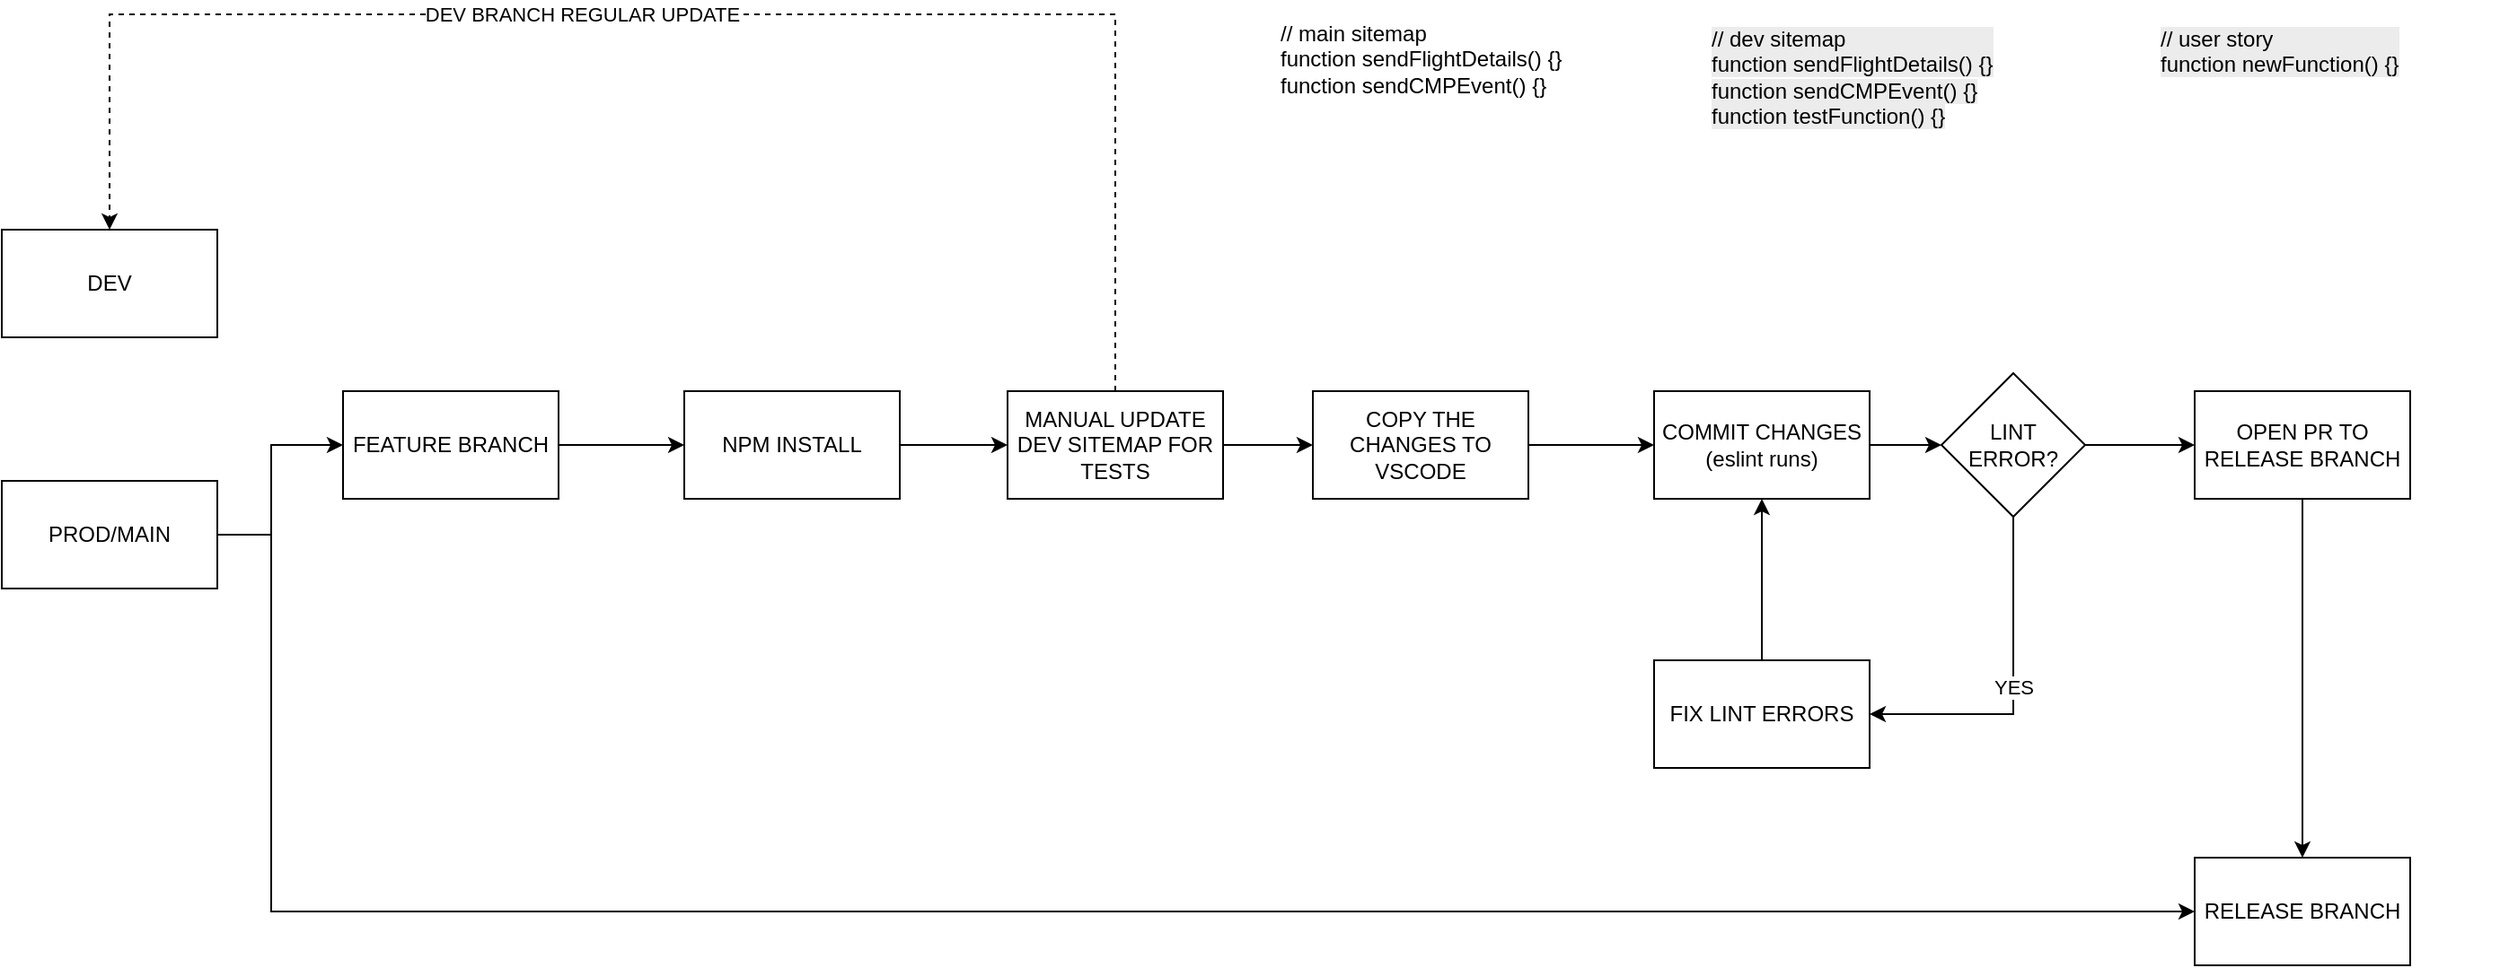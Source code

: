 <mxfile version="27.1.6">
  <diagram name="Page-1" id="CInHX2HHdjlW0_jvGl4y">
    <mxGraphModel dx="2463" dy="998" grid="1" gridSize="10" guides="1" tooltips="1" connect="1" arrows="1" fold="1" page="1" pageScale="1" pageWidth="827" pageHeight="1169" math="0" shadow="0">
      <root>
        <mxCell id="0" />
        <mxCell id="1" parent="0" />
        <mxCell id="9b5qS1_Qkax_UdxktYY2-1" value="DEV" style="rounded=0;whiteSpace=wrap;html=1;" vertex="1" parent="1">
          <mxGeometry x="-100" y="420" width="120" height="60" as="geometry" />
        </mxCell>
        <mxCell id="9b5qS1_Qkax_UdxktYY2-4" style="edgeStyle=orthogonalEdgeStyle;rounded=0;orthogonalLoop=1;jettySize=auto;html=1;" edge="1" parent="1" source="9b5qS1_Qkax_UdxktYY2-2" target="9b5qS1_Qkax_UdxktYY2-3">
          <mxGeometry relative="1" as="geometry">
            <Array as="points">
              <mxPoint x="50" y="590" />
              <mxPoint x="50" y="540" />
            </Array>
          </mxGeometry>
        </mxCell>
        <mxCell id="9b5qS1_Qkax_UdxktYY2-23" style="edgeStyle=orthogonalEdgeStyle;rounded=0;orthogonalLoop=1;jettySize=auto;html=1;entryX=0;entryY=0.5;entryDx=0;entryDy=0;" edge="1" parent="1" source="9b5qS1_Qkax_UdxktYY2-2" target="9b5qS1_Qkax_UdxktYY2-22">
          <mxGeometry relative="1" as="geometry">
            <Array as="points">
              <mxPoint x="50" y="590" />
              <mxPoint x="50" y="800" />
            </Array>
          </mxGeometry>
        </mxCell>
        <mxCell id="9b5qS1_Qkax_UdxktYY2-2" value="PROD/MAIN" style="rounded=0;whiteSpace=wrap;html=1;" vertex="1" parent="1">
          <mxGeometry x="-100" y="560" width="120" height="60" as="geometry" />
        </mxCell>
        <mxCell id="9b5qS1_Qkax_UdxktYY2-6" style="edgeStyle=orthogonalEdgeStyle;rounded=0;orthogonalLoop=1;jettySize=auto;html=1;entryX=0;entryY=0.5;entryDx=0;entryDy=0;" edge="1" parent="1" source="9b5qS1_Qkax_UdxktYY2-3" target="9b5qS1_Qkax_UdxktYY2-5">
          <mxGeometry relative="1" as="geometry" />
        </mxCell>
        <mxCell id="9b5qS1_Qkax_UdxktYY2-3" value="FEATURE BRANCH" style="rounded=0;whiteSpace=wrap;html=1;" vertex="1" parent="1">
          <mxGeometry x="90" y="510" width="120" height="60" as="geometry" />
        </mxCell>
        <mxCell id="9b5qS1_Qkax_UdxktYY2-8" style="edgeStyle=orthogonalEdgeStyle;rounded=0;orthogonalLoop=1;jettySize=auto;html=1;entryX=0;entryY=0.5;entryDx=0;entryDy=0;" edge="1" parent="1" source="9b5qS1_Qkax_UdxktYY2-5" target="9b5qS1_Qkax_UdxktYY2-9">
          <mxGeometry relative="1" as="geometry">
            <mxPoint x="470" y="540" as="targetPoint" />
          </mxGeometry>
        </mxCell>
        <mxCell id="9b5qS1_Qkax_UdxktYY2-5" value="NPM INSTALL" style="rounded=0;whiteSpace=wrap;html=1;" vertex="1" parent="1">
          <mxGeometry x="280" y="510" width="120" height="60" as="geometry" />
        </mxCell>
        <mxCell id="9b5qS1_Qkax_UdxktYY2-12" style="edgeStyle=orthogonalEdgeStyle;rounded=0;orthogonalLoop=1;jettySize=auto;html=1;entryX=0;entryY=0.5;entryDx=0;entryDy=0;" edge="1" parent="1" source="9b5qS1_Qkax_UdxktYY2-7" target="9b5qS1_Qkax_UdxktYY2-11">
          <mxGeometry relative="1" as="geometry" />
        </mxCell>
        <mxCell id="9b5qS1_Qkax_UdxktYY2-7" value="COPY THE CHANGES TO VSCODE" style="rounded=0;whiteSpace=wrap;html=1;" vertex="1" parent="1">
          <mxGeometry x="630" y="510" width="120" height="60" as="geometry" />
        </mxCell>
        <mxCell id="9b5qS1_Qkax_UdxktYY2-26" value="DEV BRANCH REGULAR UPDATE" style="edgeStyle=orthogonalEdgeStyle;rounded=0;orthogonalLoop=1;jettySize=auto;html=1;entryX=0.5;entryY=0;entryDx=0;entryDy=0;exitX=0.5;exitY=0;exitDx=0;exitDy=0;dashed=1;" edge="1" parent="1" source="9b5qS1_Qkax_UdxktYY2-9" target="9b5qS1_Qkax_UdxktYY2-1">
          <mxGeometry x="0.14" relative="1" as="geometry">
            <Array as="points">
              <mxPoint x="520" y="300" />
              <mxPoint x="-40" y="300" />
            </Array>
            <mxPoint as="offset" />
          </mxGeometry>
        </mxCell>
        <mxCell id="9b5qS1_Qkax_UdxktYY2-31" style="edgeStyle=orthogonalEdgeStyle;rounded=0;orthogonalLoop=1;jettySize=auto;html=1;entryX=0;entryY=0.5;entryDx=0;entryDy=0;" edge="1" parent="1" source="9b5qS1_Qkax_UdxktYY2-9" target="9b5qS1_Qkax_UdxktYY2-7">
          <mxGeometry relative="1" as="geometry" />
        </mxCell>
        <mxCell id="9b5qS1_Qkax_UdxktYY2-9" value="MANUAL UPDATE DEV SITEMAP FOR TESTS" style="rounded=0;whiteSpace=wrap;html=1;" vertex="1" parent="1">
          <mxGeometry x="460" y="510" width="120" height="60" as="geometry" />
        </mxCell>
        <mxCell id="9b5qS1_Qkax_UdxktYY2-18" style="edgeStyle=orthogonalEdgeStyle;rounded=0;orthogonalLoop=1;jettySize=auto;html=1;entryX=0;entryY=0.5;entryDx=0;entryDy=0;" edge="1" parent="1" source="9b5qS1_Qkax_UdxktYY2-11" target="9b5qS1_Qkax_UdxktYY2-16">
          <mxGeometry relative="1" as="geometry" />
        </mxCell>
        <mxCell id="9b5qS1_Qkax_UdxktYY2-11" value="COMMIT CHANGES&lt;br&gt;(eslint runs)" style="rounded=0;whiteSpace=wrap;html=1;" vertex="1" parent="1">
          <mxGeometry x="820" y="510" width="120" height="60" as="geometry" />
        </mxCell>
        <mxCell id="9b5qS1_Qkax_UdxktYY2-19" style="edgeStyle=orthogonalEdgeStyle;rounded=0;orthogonalLoop=1;jettySize=auto;html=1;entryX=0.5;entryY=1;entryDx=0;entryDy=0;" edge="1" parent="1" source="9b5qS1_Qkax_UdxktYY2-13" target="9b5qS1_Qkax_UdxktYY2-11">
          <mxGeometry relative="1" as="geometry" />
        </mxCell>
        <mxCell id="9b5qS1_Qkax_UdxktYY2-13" value="FIX LINT ERRORS" style="rounded=0;whiteSpace=wrap;html=1;" vertex="1" parent="1">
          <mxGeometry x="820" y="660" width="120" height="60" as="geometry" />
        </mxCell>
        <mxCell id="9b5qS1_Qkax_UdxktYY2-17" value="YES" style="edgeStyle=orthogonalEdgeStyle;rounded=0;orthogonalLoop=1;jettySize=auto;html=1;entryX=1;entryY=0.5;entryDx=0;entryDy=0;exitX=0.5;exitY=1;exitDx=0;exitDy=0;" edge="1" parent="1" source="9b5qS1_Qkax_UdxktYY2-16" target="9b5qS1_Qkax_UdxktYY2-13">
          <mxGeometry relative="1" as="geometry" />
        </mxCell>
        <mxCell id="9b5qS1_Qkax_UdxktYY2-21" style="edgeStyle=orthogonalEdgeStyle;rounded=0;orthogonalLoop=1;jettySize=auto;html=1;" edge="1" parent="1" source="9b5qS1_Qkax_UdxktYY2-16" target="9b5qS1_Qkax_UdxktYY2-20">
          <mxGeometry relative="1" as="geometry" />
        </mxCell>
        <mxCell id="9b5qS1_Qkax_UdxktYY2-16" value="LINT ERROR?" style="rhombus;whiteSpace=wrap;html=1;" vertex="1" parent="1">
          <mxGeometry x="980" y="500" width="80" height="80" as="geometry" />
        </mxCell>
        <mxCell id="9b5qS1_Qkax_UdxktYY2-24" style="edgeStyle=orthogonalEdgeStyle;rounded=0;orthogonalLoop=1;jettySize=auto;html=1;entryX=0.5;entryY=0;entryDx=0;entryDy=0;" edge="1" parent="1" source="9b5qS1_Qkax_UdxktYY2-20" target="9b5qS1_Qkax_UdxktYY2-22">
          <mxGeometry relative="1" as="geometry" />
        </mxCell>
        <mxCell id="9b5qS1_Qkax_UdxktYY2-20" value="OPEN PR TO RELEASE BRANCH" style="rounded=0;whiteSpace=wrap;html=1;" vertex="1" parent="1">
          <mxGeometry x="1121" y="510" width="120" height="60" as="geometry" />
        </mxCell>
        <mxCell id="9b5qS1_Qkax_UdxktYY2-22" value="RELEASE BRANCH" style="rounded=0;whiteSpace=wrap;html=1;" vertex="1" parent="1">
          <mxGeometry x="1121" y="770" width="120" height="60" as="geometry" />
        </mxCell>
        <mxCell id="9b5qS1_Qkax_UdxktYY2-32" value="&lt;div&gt;// main sitemap&lt;/div&gt;function sendFlightDetails() {}&lt;br&gt;function sendCMPEvent() {}" style="text;html=1;align=left;verticalAlign=middle;whiteSpace=wrap;rounded=0;" vertex="1" parent="1">
          <mxGeometry x="610" y="310" width="290" height="30" as="geometry" />
        </mxCell>
        <mxCell id="9b5qS1_Qkax_UdxktYY2-33" value="&lt;div style=&quot;forced-color-adjust: none; color: rgb(0, 0, 0); font-family: Helvetica; font-size: 12px; font-style: normal; font-variant-ligatures: normal; font-variant-caps: normal; font-weight: 400; letter-spacing: normal; orphans: 2; text-align: left; text-indent: 0px; text-transform: none; widows: 2; word-spacing: 0px; -webkit-text-stroke-width: 0px; white-space: normal; background-color: rgb(236, 236, 236); text-decoration-thickness: initial; text-decoration-style: initial; text-decoration-color: initial;&quot;&gt;// dev sitemap&lt;/div&gt;&lt;span style=&quot;color: rgb(0, 0, 0); font-family: Helvetica; font-size: 12px; font-style: normal; font-variant-ligatures: normal; font-variant-caps: normal; font-weight: 400; letter-spacing: normal; orphans: 2; text-align: left; text-indent: 0px; text-transform: none; widows: 2; word-spacing: 0px; -webkit-text-stroke-width: 0px; white-space: normal; background-color: rgb(236, 236, 236); text-decoration-thickness: initial; text-decoration-style: initial; text-decoration-color: initial; float: none; display: inline !important;&quot;&gt;function sendFlightDetails() {}&lt;/span&gt;&lt;br style=&quot;forced-color-adjust: none; color: rgb(0, 0, 0); font-family: Helvetica; font-size: 12px; font-style: normal; font-variant-ligatures: normal; font-variant-caps: normal; font-weight: 400; letter-spacing: normal; orphans: 2; text-align: left; text-indent: 0px; text-transform: none; widows: 2; word-spacing: 0px; -webkit-text-stroke-width: 0px; white-space: normal; background-color: rgb(236, 236, 236); text-decoration-thickness: initial; text-decoration-style: initial; text-decoration-color: initial;&quot;&gt;&lt;span style=&quot;color: rgb(0, 0, 0); font-family: Helvetica; font-size: 12px; font-style: normal; font-variant-ligatures: normal; font-variant-caps: normal; font-weight: 400; letter-spacing: normal; orphans: 2; text-align: left; text-indent: 0px; text-transform: none; widows: 2; word-spacing: 0px; -webkit-text-stroke-width: 0px; white-space: normal; background-color: rgb(236, 236, 236); text-decoration-thickness: initial; text-decoration-style: initial; text-decoration-color: initial; float: none; display: inline !important;&quot;&gt;function sendCMPEvent() {}&lt;/span&gt;&lt;div&gt;&lt;span style=&quot;color: rgb(0, 0, 0); font-family: Helvetica; font-size: 12px; font-style: normal; font-variant-ligatures: normal; font-variant-caps: normal; font-weight: 400; letter-spacing: normal; orphans: 2; text-align: left; text-indent: 0px; text-transform: none; widows: 2; word-spacing: 0px; -webkit-text-stroke-width: 0px; white-space: normal; background-color: rgb(236, 236, 236); text-decoration-thickness: initial; text-decoration-style: initial; text-decoration-color: initial; float: none; display: inline !important;&quot;&gt;function testFunction() {}&lt;/span&gt;&lt;/div&gt;" style="text;whiteSpace=wrap;html=1;" vertex="1" parent="1">
          <mxGeometry x="850" y="300" width="190" height="70" as="geometry" />
        </mxCell>
        <mxCell id="9b5qS1_Qkax_UdxktYY2-34" value="&lt;div style=&quot;forced-color-adjust: none; color: rgb(0, 0, 0); font-family: Helvetica; font-size: 12px; font-style: normal; font-variant-ligatures: normal; font-variant-caps: normal; font-weight: 400; letter-spacing: normal; orphans: 2; text-align: left; text-indent: 0px; text-transform: none; widows: 2; word-spacing: 0px; -webkit-text-stroke-width: 0px; white-space: normal; background-color: rgb(236, 236, 236); text-decoration-thickness: initial; text-decoration-style: initial; text-decoration-color: initial;&quot;&gt;// user story&lt;/div&gt;&lt;div&gt;&lt;span style=&quot;color: rgb(0, 0, 0); font-family: Helvetica; font-size: 12px; font-style: normal; font-variant-ligatures: normal; font-variant-caps: normal; font-weight: 400; letter-spacing: normal; orphans: 2; text-align: left; text-indent: 0px; text-transform: none; widows: 2; word-spacing: 0px; -webkit-text-stroke-width: 0px; white-space: normal; background-color: rgb(236, 236, 236); text-decoration-thickness: initial; text-decoration-style: initial; text-decoration-color: initial; float: none; display: inline !important;&quot;&gt;function newFunction() {}&lt;/span&gt;&lt;/div&gt;" style="text;whiteSpace=wrap;html=1;" vertex="1" parent="1">
          <mxGeometry x="1100" y="300" width="190" height="70" as="geometry" />
        </mxCell>
      </root>
    </mxGraphModel>
  </diagram>
</mxfile>
